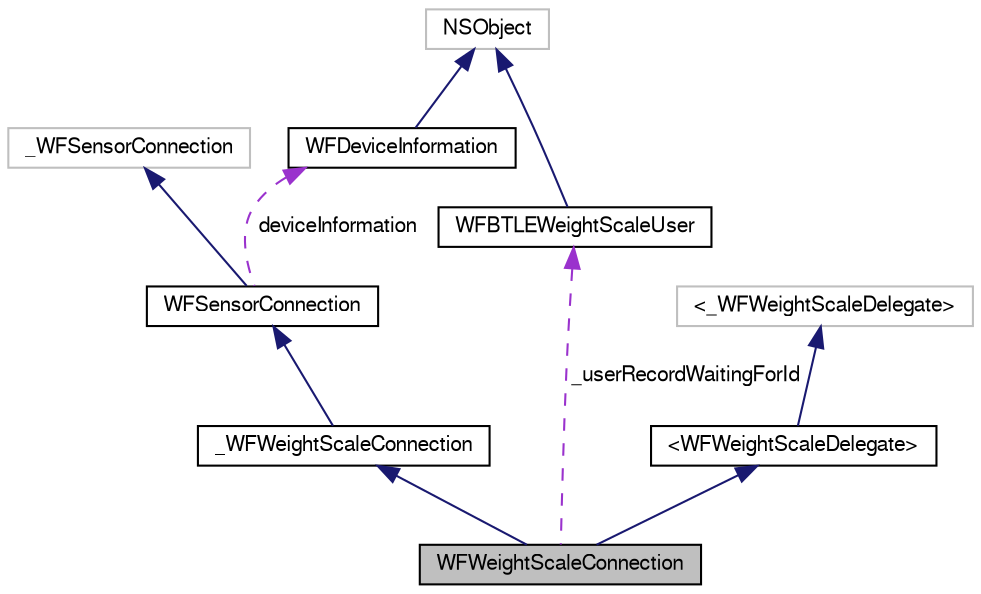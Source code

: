 digraph "WFWeightScaleConnection"
{
  edge [fontname="FreeSans",fontsize="10",labelfontname="FreeSans",labelfontsize="10"];
  node [fontname="FreeSans",fontsize="10",shape=record];
  Node1 [label="WFWeightScaleConnection",height=0.2,width=0.4,color="black", fillcolor="grey75", style="filled", fontcolor="black"];
  Node2 -> Node1 [dir="back",color="midnightblue",fontsize="10",style="solid",fontname="FreeSans"];
  Node2 [label="_WFWeightScaleConnection",height=0.2,width=0.4,color="black", fillcolor="white", style="filled",URL="$interface___w_f_weight_scale_connection.html",tooltip="Internal-use base class for the WFWeightScaleConnection. "];
  Node3 -> Node2 [dir="back",color="midnightblue",fontsize="10",style="solid",fontname="FreeSans"];
  Node3 [label="WFSensorConnection",height=0.2,width=0.4,color="black", fillcolor="white", style="filled",URL="$interface_w_f_sensor_connection.html",tooltip="Represents the connection for an ANT sensor. "];
  Node4 -> Node3 [dir="back",color="midnightblue",fontsize="10",style="solid",fontname="FreeSans"];
  Node4 [label="_WFSensorConnection",height=0.2,width=0.4,color="grey75", fillcolor="white", style="filled"];
  Node5 -> Node3 [dir="back",color="darkorchid3",fontsize="10",style="dashed",label=" deviceInformation" ,fontname="FreeSans"];
  Node5 [label="WFDeviceInformation",height=0.2,width=0.4,color="black", fillcolor="white", style="filled",URL="$interface_w_f_device_information.html",tooltip="This class represents a collection of general information about a device. "];
  Node6 -> Node5 [dir="back",color="midnightblue",fontsize="10",style="solid",fontname="FreeSans"];
  Node6 [label="NSObject",height=0.2,width=0.4,color="grey75", fillcolor="white", style="filled"];
  Node7 -> Node1 [dir="back",color="midnightblue",fontsize="10",style="solid",fontname="FreeSans"];
  Node7 [label="\<WFWeightScaleDelegate\>",height=0.2,width=0.4,color="black", fillcolor="white", style="filled",URL="$protocol_w_f_weight_scale_delegate-p.html",tooltip="Provides the interface for callback methods used by the WFWeightScaleConnection. "];
  Node8 -> Node7 [dir="back",color="midnightblue",fontsize="10",style="solid",fontname="FreeSans"];
  Node8 [label="\<_WFWeightScaleDelegate\>",height=0.2,width=0.4,color="grey75", fillcolor="white", style="filled"];
  Node9 -> Node1 [dir="back",color="darkorchid3",fontsize="10",style="dashed",label=" _userRecordWaitingForId" ,fontname="FreeSans"];
  Node9 [label="WFBTLEWeightScaleUser",height=0.2,width=0.4,color="black", fillcolor="white", style="filled",URL="$interface_w_f_b_t_l_e_weight_scale_user.html",tooltip="Represents a User Profile for the Wahoo Fitness BTLE Weight Scale. "];
  Node6 -> Node9 [dir="back",color="midnightblue",fontsize="10",style="solid",fontname="FreeSans"];
}
